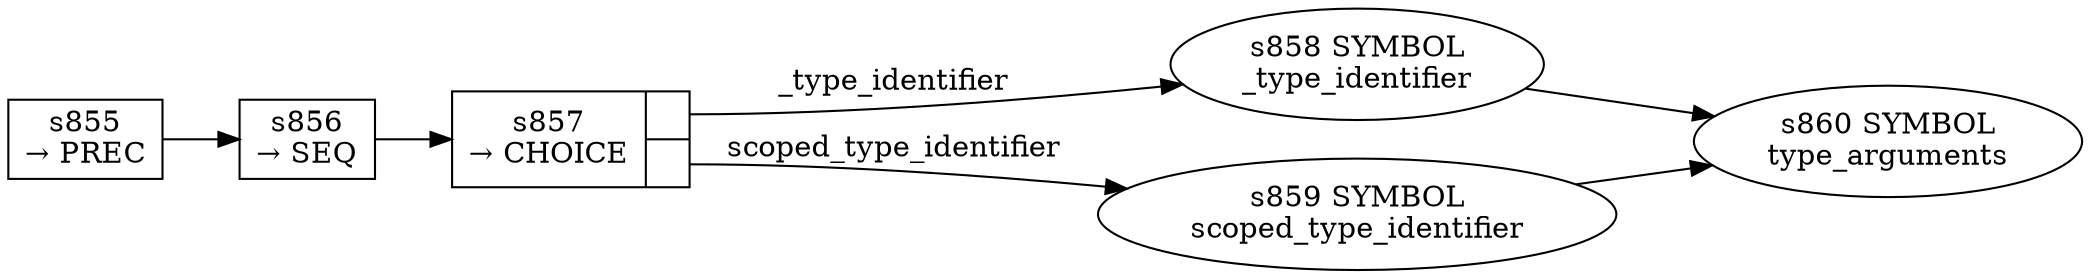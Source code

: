 
  digraph generic_type {
  
    rankdir=LR;
  
    s855 [label="s855\n&rarr; PREC", shape=record, fixedsize=false, peripheries=1];
  s856 [label="s856\n&rarr; SEQ", shape=record, fixedsize=false, peripheries=1];
  s857 [label="{s857\n&rarr; CHOICE|{<p0>|<p1>}}", shape=record, fixedsize=false, peripheries=1];
  s858 [label="s858 SYMBOL\n_type_identifier" href="rust-grammar.json._type_identifier.dot.svg"];
  s857:p0 -> s858 [label="_type_identifier"];
  s859 [label="s859 SYMBOL\nscoped_type_identifier" href="rust-grammar.json.scoped_type_identifier.dot.svg"];
  s857:p1 -> s859 [label="scoped_type_identifier"];
  s856 -> s857 [];
  s860 [label="s860 SYMBOL\ntype_arguments" href="rust-grammar.json.type_arguments.dot.svg"];
  s858 -> s860 [];
  s859 -> s860 [];
  s855 -> s856 [];
  
  }
  
